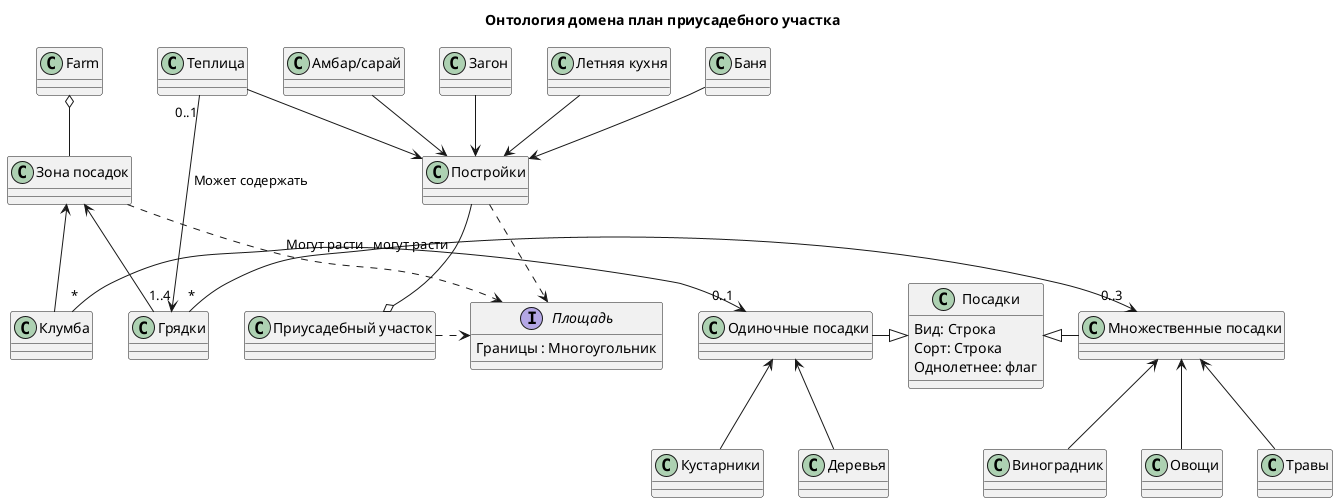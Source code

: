 @startuml
title Онтология домена план приусадебного участка

interface "Площадь" as Area {
    Границы : Многоугольник
}

class "Приусадебный участок" as Fram

class "Постройки" as Buldings

class "Амбар/сарай" as Shed
class "Баня" as Bath
class "Летняя кухня" as Kitchen
class "Теплица" as GreenHouse
class "Загон" as Corral

Buldings <-u- Shed
Buldings <-u- Bath
Buldings <-u- Kitchen
Buldings <-u- GreenHouse
Buldings <-u- Corral

class "Зона посадок" as Zone

class "Грядки" as SeedBed
class "Клумба" as Bed

Zone <-- SeedBed
Zone <-- Bed


Zone .r.> Area
Buldings .r.> Area
Fram .r.> Area


class "Посадки" as Plants{
    Вид: Строка
    Сорт: Строка
    Однолетнее: флаг
}
class "Одиночные посадки" as SinglePlants
class "Множественные посадки" as MultiplePlants
SinglePlants -r-|> Plants
MultiplePlants -l-|> Plants

class "Деревья" as Tree
class "Кустарники" as Shrubs
class "Виноградник" as Grape
class "Овощи" as Vegatables
class "Травы" as Grass

SinglePlants <-- Tree
SinglePlants <-- Shrubs
MultiplePlants <-- Grape
MultiplePlants <-- Vegatables
MultiplePlants <-- Grass

Fram o-u- Buldings
Farm o-- Zone

GreenHouse "0..1" ---> "1..4" SeedBed : Может содержать

Bed "*" -> "0..1" SinglePlants : Могут расти
SeedBed "*" -> "0..3" MultiplePlants : могут расти

@enduml